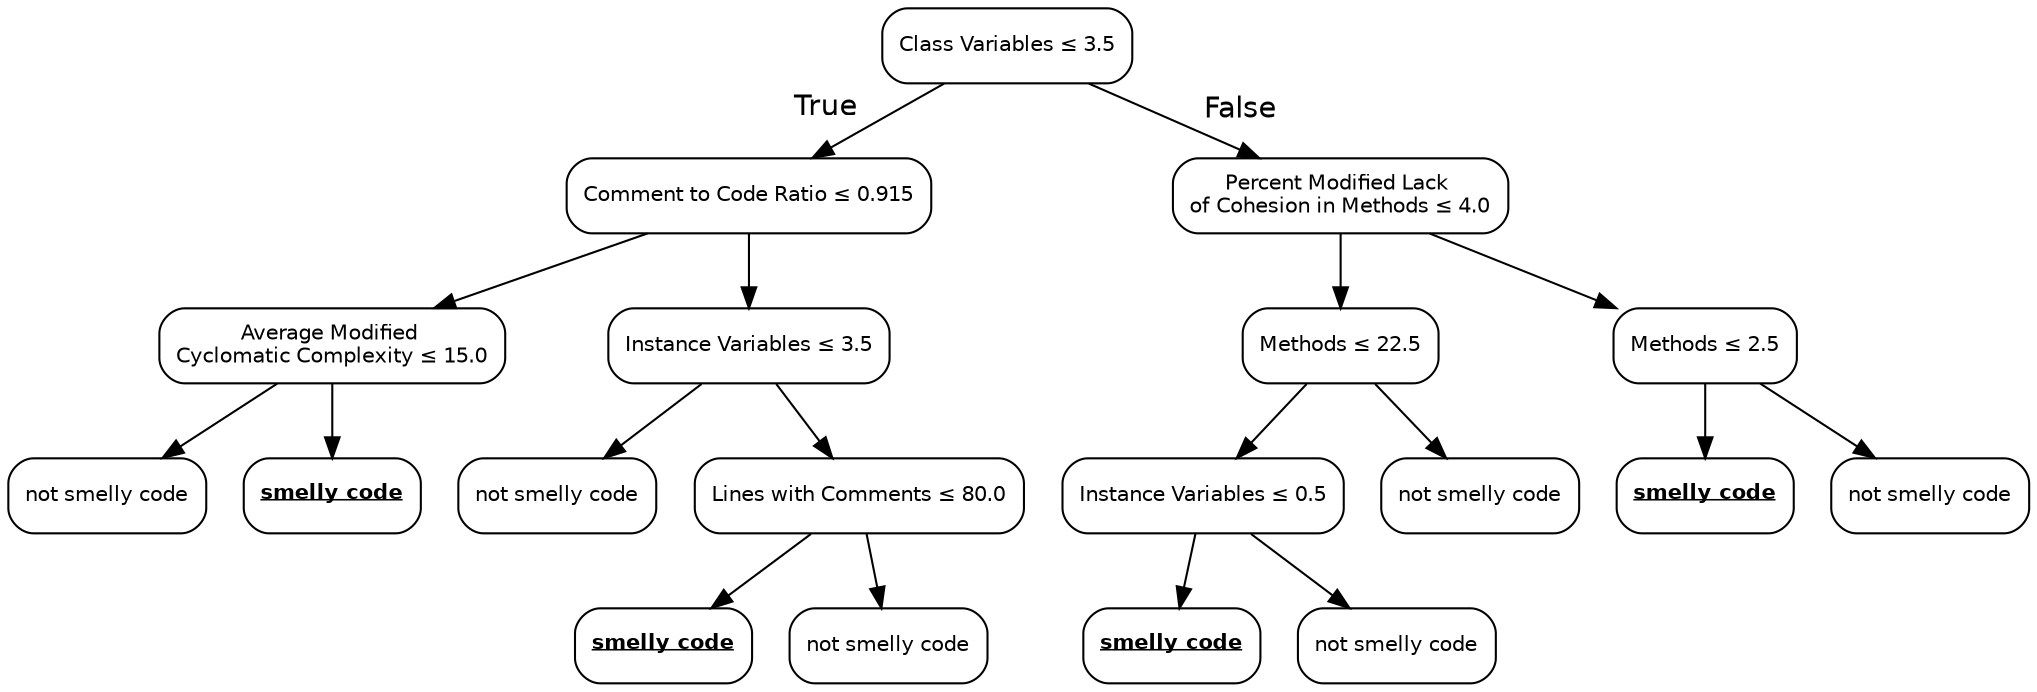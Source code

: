 digraph Tree {
node [color="black", fontname=helvetica, shape=box, style="rounded", width=0.5, fontsize=10];
edge [fontname=helvetica];
0 [label=<Class Variables &le; 3.5>];
1 [label=<Comment to Code Ratio &le; 0.915>];
0 -> 1  [headlabel="True", labelangle=45, labeldistance="2.5"];
5 [label=<Average Modified <br/>Cyclomatic Complexity &le; 15.0>];
1 -> 5;
13 [label=<not smelly code>];
5 -> 13;
14 [label=<<u><b>smelly code</b></u>>];
5 -> 14;
6 [label=<Instance Variables &le; 3.5>];
1 -> 6;
7 [label=<not smelly code>];
6 -> 7;
8 [label=<Lines with Comments &le; 80.0>];
6 -> 8;
11 [label=<<u><b>smelly code</b></u>>];
8 -> 11;
12 [label=<not smelly code>];
8 -> 12;
2 [label=<Percent Modified Lack <br/>of Cohesion in Methods &le; 4.0>];
0 -> 2  [headlabel="False", labelangle="-45", labeldistance="2.5"];
3 [label=<Methods &le; 22.5>];
2 -> 3;
15 [label=<Instance Variables &le; 0.5>];
3 -> 15;
17 [label=<<u><b>smelly code</b></u>>];
15 -> 17;
18 [label=<not smelly code>];
15 -> 18;
16 [label=<not smelly code>];
3 -> 16;
4 [label=<Methods &le; 2.5>];
2 -> 4;
9 [label=<<u><b>smelly code</b></u>>];
4 -> 9;
10 [label=<not smelly code>];
4 -> 10;
}
